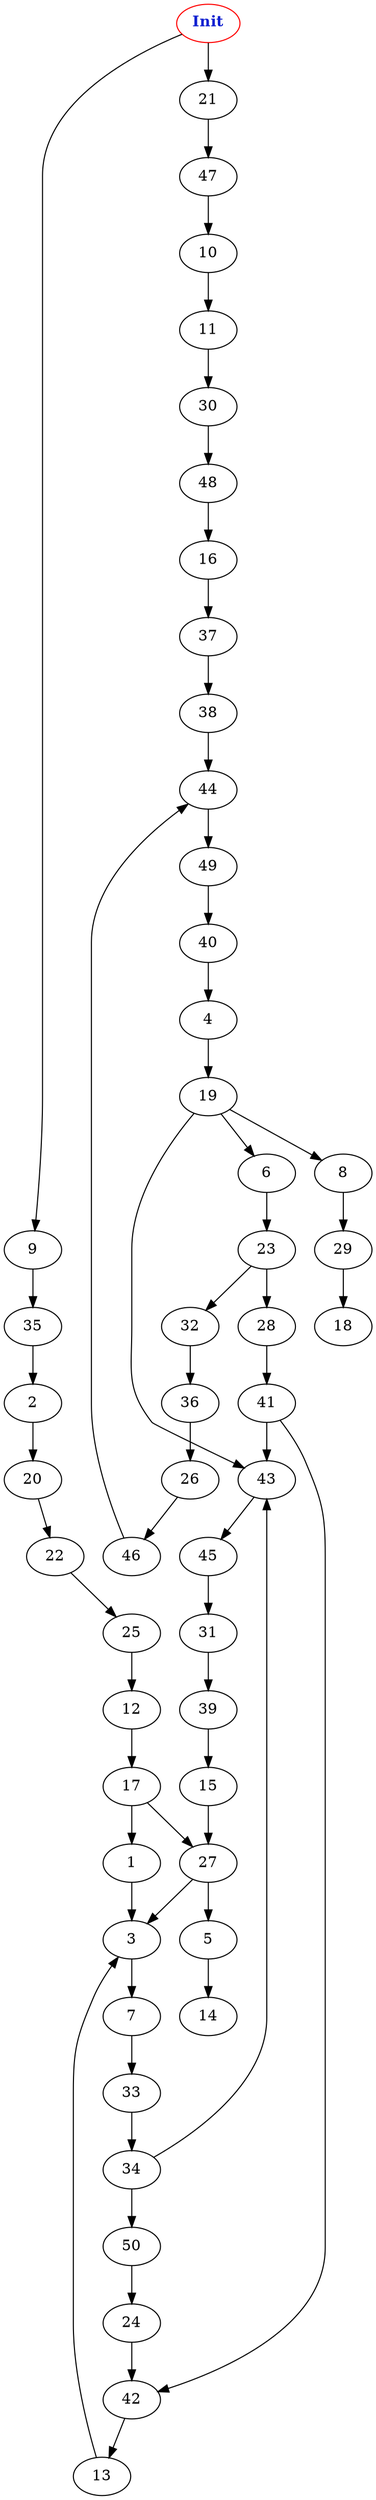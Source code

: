 digraph "Net Graph with 51 nodes" {
edge ["class"="link-class"]
"0" ["color"="red","label"=<<b>Init</b>>,"fontcolor"="#1020d0"]
"0" -> "21" ["weight"="2.0"]
"0" -> "9" ["weight"="1.0"]
"21" -> "47" ["weight"="7.0"]
"9" -> "35" ["weight"="5.0"]
"5" -> "14" ["weight"="9.0"]
"10" -> "11" ["weight"="5.0"]
"11" -> "30" ["weight"="6.0"]
"1" -> "3" ["weight"="2.0"]
"3" -> "7" ["weight"="5.0"]
"6" -> "23" ["weight"="5.0"]
"23" -> "32" ["weight"="2.0"]
"23" -> "28" ["weight"="8.0"]
"35" -> "2" ["weight"="7.0"]
"2" -> "20" ["weight"="2.0"]
"20" -> "22" ["weight"="1.0"]
"8" -> "29" ["weight"="1.0"]
"29" -> "18" ["weight"="2.0"]
"4" -> "19" ["weight"="6.0"]
"19" -> "43" ["weight"="2.0"]
"19" -> "8" ["weight"="2.0"]
"19" -> "6" ["weight"="2.0"]
"42" -> "13" ["weight"="2.0"]
"13" -> "3" ["weight"="2.0"]
"7" -> "33" ["weight"="3.0"]
"24" -> "42" ["weight"="1.0"]
"37" -> "38" ["weight"="2.0"]
"38" -> "44" ["weight"="3.0"]
"25" -> "12" ["weight"="5.0"]
"12" -> "17" ["weight"="9.0"]
"17" -> "1" ["weight"="8.0"]
"17" -> "27" ["weight"="7.0"]
"22" -> "25" ["weight"="4.0"]
"46" -> "44" ["weight"="1.0"]
"44" -> "49" ["weight"="5.0"]
"49" -> "40" ["weight"="4.0"]
"47" -> "10" ["weight"="5.0"]
"33" -> "34" ["weight"="4.0"]
"34" -> "43" ["weight"="3.0"]
"34" -> "50" ["weight"="3.0"]
"28" -> "41" ["weight"="2.0"]
"41" -> "43" ["weight"="4.0"]
"41" -> "42" ["weight"="1.0"]
"43" -> "45" ["weight"="1.0"]
"45" -> "31" ["weight"="7.0"]
"31" -> "39" ["weight"="4.0"]
"39" -> "15" ["weight"="1.0"]
"27" -> "5" ["weight"="5.0"]
"27" -> "3" ["weight"="3.0"]
"32" -> "36" ["weight"="5.0"]
"36" -> "26" ["weight"="3.0"]
"50" -> "24" ["weight"="2.0"]
"40" -> "4" ["weight"="6.0"]
"15" -> "27" ["weight"="9.0"]
"48" -> "16" ["weight"="6.0"]
"16" -> "37" ["weight"="4.0"]
"30" -> "48" ["weight"="5.0"]
"26" -> "46" ["weight"="1.0"]
}